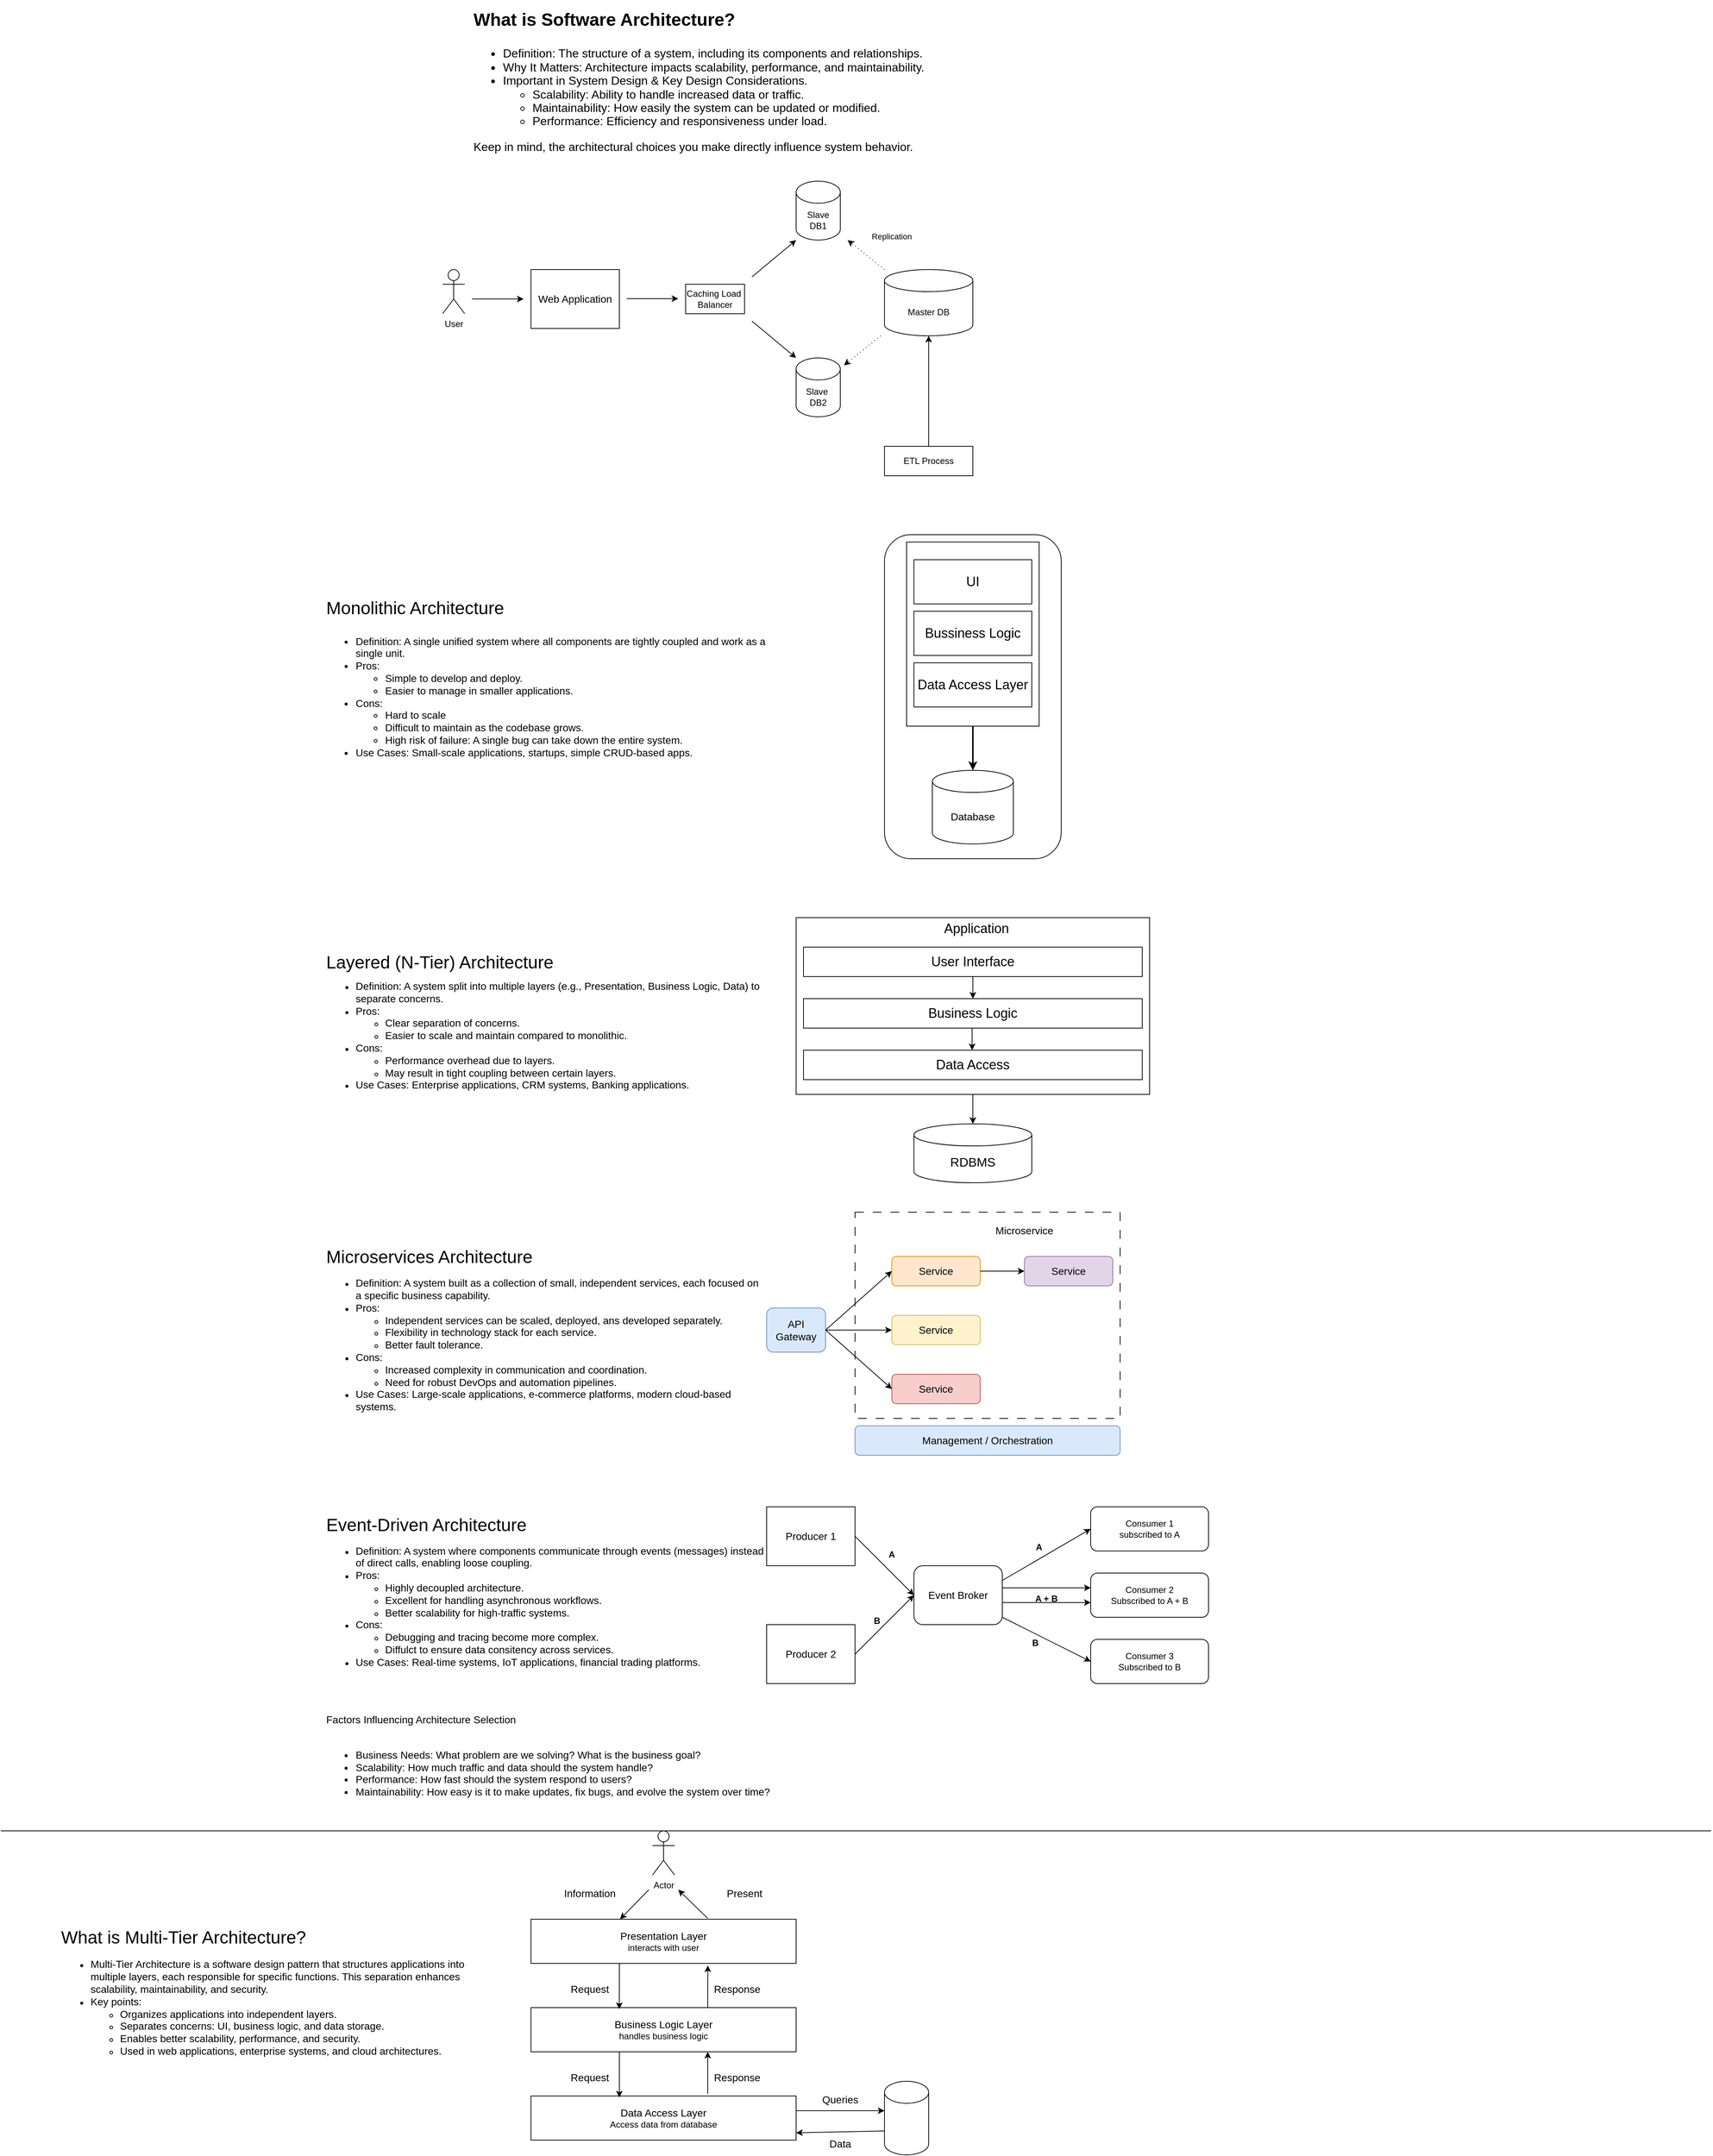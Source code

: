 <mxfile version="28.1.0">
  <diagram name="Page-1" id="RwQK2g2WivvjtjlnBLOp">
    <mxGraphModel dx="1880" dy="570" grid="1" gridSize="10" guides="1" tooltips="1" connect="1" arrows="1" fold="1" page="1" pageScale="1" pageWidth="850" pageHeight="1100" math="0" shadow="0">
      <root>
        <mxCell id="0" />
        <mxCell id="1" parent="0" />
        <mxCell id="CFSbIhuwtXft6gbCC_ix-2" value="&lt;p class=&quot;MsoNormal&quot;&gt;&lt;b&gt;&lt;span style=&quot;font-size:18.0pt;line-height:115%&quot;&gt;What is Software Architecture?&lt;/span&gt;&lt;/b&gt;&lt;/p&gt;" style="text;html=1;align=left;verticalAlign=middle;whiteSpace=wrap;rounded=0;" parent="1" vertex="1">
          <mxGeometry x="-80" y="40" width="920" height="40" as="geometry" />
        </mxCell>
        <mxCell id="CFSbIhuwtXft6gbCC_ix-3" value="&lt;br&gt;&lt;div&gt;&lt;span style=&quot;line-height: 115%; font-size: 16px;&quot;&gt;&lt;div style=&quot;&quot;&gt;&lt;ul&gt;&lt;li&gt;Definition: The structure of a system, including its components and relationships.&lt;/li&gt;&lt;li&gt;Why It Matters: Architecture impacts scalability, performance, and maintainability.&lt;/li&gt;&lt;li&gt;Important in System Design &amp;amp; Key Design Considerations.&lt;/li&gt;&lt;ul&gt;&lt;li&gt;Scalability: Ability to handle increased data or traffic.&lt;/li&gt;&lt;li&gt;Maintainability: How easily the system can be updated or modified.&lt;/li&gt;&lt;li&gt;Performance: Efficiency and responsiveness under load.&lt;/li&gt;&lt;/ul&gt;&lt;/ul&gt;&lt;/div&gt;&lt;div style=&quot;&quot;&gt;Keep in mind, the architectural choices you make directly influence system behavior.&lt;/div&gt;&lt;/span&gt;&lt;/div&gt;" style="text;html=1;align=left;verticalAlign=middle;whiteSpace=wrap;rounded=0;" parent="1" vertex="1">
          <mxGeometry x="-80" y="80" width="880" height="150" as="geometry" />
        </mxCell>
        <mxCell id="CFSbIhuwtXft6gbCC_ix-4" value="User" style="shape=umlActor;verticalLabelPosition=bottom;verticalAlign=top;html=1;outlineConnect=0;" parent="1" vertex="1">
          <mxGeometry x="-120" y="400" width="30" height="60" as="geometry" />
        </mxCell>
        <mxCell id="CFSbIhuwtXft6gbCC_ix-5" value="&lt;font style=&quot;font-size: 14px;&quot;&gt;Web Application&lt;/font&gt;" style="rounded=0;whiteSpace=wrap;html=1;" parent="1" vertex="1">
          <mxGeometry y="400" width="120" height="80" as="geometry" />
        </mxCell>
        <mxCell id="CFSbIhuwtXft6gbCC_ix-6" value="" style="endArrow=classic;html=1;rounded=0;" parent="1" edge="1">
          <mxGeometry width="50" height="50" relative="1" as="geometry">
            <mxPoint x="-80" y="440" as="sourcePoint" />
            <mxPoint x="-10" y="440" as="targetPoint" />
          </mxGeometry>
        </mxCell>
        <mxCell id="CFSbIhuwtXft6gbCC_ix-7" value="Caching Load&amp;nbsp;&lt;div&gt;Balancer&lt;/div&gt;" style="rounded=0;whiteSpace=wrap;html=1;" parent="1" vertex="1">
          <mxGeometry x="210" y="420" width="80" height="40" as="geometry" />
        </mxCell>
        <mxCell id="CFSbIhuwtXft6gbCC_ix-8" value="" style="endArrow=classic;html=1;rounded=0;" parent="1" edge="1">
          <mxGeometry width="50" height="50" relative="1" as="geometry">
            <mxPoint x="130" y="439.5" as="sourcePoint" />
            <mxPoint x="200" y="439.5" as="targetPoint" />
          </mxGeometry>
        </mxCell>
        <mxCell id="CFSbIhuwtXft6gbCC_ix-9" value="Slave&lt;div&gt;&lt;span style=&quot;background-color: transparent; color: light-dark(rgb(0, 0, 0), rgb(255, 255, 255));&quot;&gt;DB1&lt;/span&gt;&lt;/div&gt;" style="shape=cylinder3;whiteSpace=wrap;html=1;boundedLbl=1;backgroundOutline=1;size=15;" parent="1" vertex="1">
          <mxGeometry x="360" y="280" width="60" height="80" as="geometry" />
        </mxCell>
        <mxCell id="CFSbIhuwtXft6gbCC_ix-10" value="Slave&amp;nbsp;&lt;div&gt;DB2&lt;/div&gt;" style="shape=cylinder3;whiteSpace=wrap;html=1;boundedLbl=1;backgroundOutline=1;size=15;" parent="1" vertex="1">
          <mxGeometry x="360" y="520" width="60" height="80" as="geometry" />
        </mxCell>
        <mxCell id="CFSbIhuwtXft6gbCC_ix-11" value="" style="endArrow=classic;html=1;rounded=0;" parent="1" edge="1">
          <mxGeometry width="50" height="50" relative="1" as="geometry">
            <mxPoint x="300" y="410" as="sourcePoint" />
            <mxPoint x="360" y="360" as="targetPoint" />
          </mxGeometry>
        </mxCell>
        <mxCell id="CFSbIhuwtXft6gbCC_ix-12" value="" style="endArrow=classic;html=1;rounded=0;" parent="1" edge="1">
          <mxGeometry width="50" height="50" relative="1" as="geometry">
            <mxPoint x="300" y="470" as="sourcePoint" />
            <mxPoint x="360" y="520" as="targetPoint" />
          </mxGeometry>
        </mxCell>
        <mxCell id="CFSbIhuwtXft6gbCC_ix-13" value="Master DB" style="shape=cylinder3;whiteSpace=wrap;html=1;boundedLbl=1;backgroundOutline=1;size=15;" parent="1" vertex="1">
          <mxGeometry x="480" y="400" width="120" height="90" as="geometry" />
        </mxCell>
        <mxCell id="CFSbIhuwtXft6gbCC_ix-14" value="" style="endArrow=classic;html=1;rounded=0;dashed=1;dashPattern=1 4;" parent="1" edge="1">
          <mxGeometry width="50" height="50" relative="1" as="geometry">
            <mxPoint x="480" y="400" as="sourcePoint" />
            <mxPoint x="430" y="360" as="targetPoint" />
          </mxGeometry>
        </mxCell>
        <mxCell id="CFSbIhuwtXft6gbCC_ix-15" value="&lt;font&gt;Replication&lt;/font&gt;" style="text;html=1;align=center;verticalAlign=middle;whiteSpace=wrap;rounded=0;fontSize=11;" parent="1" vertex="1">
          <mxGeometry x="460" y="340" width="60" height="30" as="geometry" />
        </mxCell>
        <mxCell id="CFSbIhuwtXft6gbCC_ix-16" value="" style="endArrow=classic;html=1;rounded=0;dashed=1;dashPattern=1 4;" parent="1" edge="1">
          <mxGeometry width="50" height="50" relative="1" as="geometry">
            <mxPoint x="475" y="490" as="sourcePoint" />
            <mxPoint x="425" y="530" as="targetPoint" />
          </mxGeometry>
        </mxCell>
        <mxCell id="CFSbIhuwtXft6gbCC_ix-17" value="ETL Process" style="rounded=0;whiteSpace=wrap;html=1;" parent="1" vertex="1">
          <mxGeometry x="480" y="640" width="120" height="40" as="geometry" />
        </mxCell>
        <mxCell id="CFSbIhuwtXft6gbCC_ix-18" value="" style="endArrow=classic;html=1;rounded=0;exitX=0.5;exitY=0;exitDx=0;exitDy=0;entryX=0.5;entryY=1;entryDx=0;entryDy=0;entryPerimeter=0;" parent="1" source="CFSbIhuwtXft6gbCC_ix-17" target="CFSbIhuwtXft6gbCC_ix-13" edge="1">
          <mxGeometry width="50" height="50" relative="1" as="geometry">
            <mxPoint x="550" y="540" as="sourcePoint" />
            <mxPoint x="490" y="605" as="targetPoint" />
          </mxGeometry>
        </mxCell>
        <mxCell id="I4dAItv38hqPVrRyuluG-1" value="&lt;font style=&quot;font-size: 24px;&quot;&gt;Monolithic Architecture&amp;nbsp;&lt;/font&gt;" style="text;html=1;align=left;verticalAlign=middle;whiteSpace=wrap;rounded=0;fontSize=17;" vertex="1" parent="1">
          <mxGeometry x="-280" y="840" width="600" height="40" as="geometry" />
        </mxCell>
        <mxCell id="I4dAItv38hqPVrRyuluG-2" value="&lt;ul&gt;&lt;li&gt;&lt;font&gt;Definition: A single unified system where all components are tightly coupled and work as a single unit.&lt;/font&gt;&lt;/li&gt;&lt;li&gt;&lt;font&gt;Pros:&lt;/font&gt;&lt;/li&gt;&lt;ul&gt;&lt;li&gt;&lt;font&gt;Simple to develop and deploy.&lt;/font&gt;&lt;/li&gt;&lt;li&gt;&lt;font&gt;Easier to manage in smaller applications.&lt;/font&gt;&lt;/li&gt;&lt;/ul&gt;&lt;li&gt;&lt;font&gt;Cons:&lt;/font&gt;&lt;/li&gt;&lt;ul&gt;&lt;li&gt;&lt;font&gt;Hard to scale&lt;/font&gt;&lt;/li&gt;&lt;li&gt;&lt;font&gt;Difficult to maintain as the codebase grows.&lt;/font&gt;&lt;/li&gt;&lt;li&gt;&lt;font&gt;High risk of failure: A single bug can take down the entire system.&lt;/font&gt;&lt;/li&gt;&lt;/ul&gt;&lt;li&gt;&lt;font&gt;Use Cases: Small-scale applications, startups, simple CRUD-based apps.&lt;/font&gt;&lt;/li&gt;&lt;/ul&gt;" style="text;html=1;align=left;verticalAlign=middle;whiteSpace=wrap;rounded=0;fontSize=14;" vertex="1" parent="1">
          <mxGeometry x="-280" y="880" width="600" height="200" as="geometry" />
        </mxCell>
        <mxCell id="I4dAItv38hqPVrRyuluG-3" value="" style="rounded=1;whiteSpace=wrap;html=1;" vertex="1" parent="1">
          <mxGeometry x="480" y="760" width="240" height="440" as="geometry" />
        </mxCell>
        <mxCell id="I4dAItv38hqPVrRyuluG-4" value="&lt;font style=&quot;font-size: 14px;&quot;&gt;Database&lt;/font&gt;" style="shape=cylinder3;whiteSpace=wrap;html=1;boundedLbl=1;backgroundOutline=1;size=15;" vertex="1" parent="1">
          <mxGeometry x="545" y="1080" width="110" height="100" as="geometry" />
        </mxCell>
        <mxCell id="I4dAItv38hqPVrRyuluG-5" value="" style="rounded=0;whiteSpace=wrap;html=1;" vertex="1" parent="1">
          <mxGeometry x="510" y="770" width="180" height="250" as="geometry" />
        </mxCell>
        <mxCell id="I4dAItv38hqPVrRyuluG-6" value="" style="endArrow=classic;html=1;rounded=0;entryX=0.5;entryY=0;entryDx=0;entryDy=0;entryPerimeter=0;strokeWidth=2;" edge="1" parent="1" target="I4dAItv38hqPVrRyuluG-4">
          <mxGeometry width="50" height="50" relative="1" as="geometry">
            <mxPoint x="600" y="1020" as="sourcePoint" />
            <mxPoint x="650" y="970" as="targetPoint" />
          </mxGeometry>
        </mxCell>
        <mxCell id="I4dAItv38hqPVrRyuluG-7" value="&lt;font style=&quot;font-size: 18px;&quot;&gt;UI&lt;/font&gt;" style="rounded=0;whiteSpace=wrap;html=1;" vertex="1" parent="1">
          <mxGeometry x="520" y="794" width="160" height="60" as="geometry" />
        </mxCell>
        <mxCell id="I4dAItv38hqPVrRyuluG-8" value="&lt;font style=&quot;font-size: 18px;&quot;&gt;Bussiness Logic&lt;/font&gt;" style="rounded=0;whiteSpace=wrap;html=1;" vertex="1" parent="1">
          <mxGeometry x="520" y="864" width="160" height="60" as="geometry" />
        </mxCell>
        <mxCell id="I4dAItv38hqPVrRyuluG-9" value="&lt;font style=&quot;font-size: 18px;&quot;&gt;Data Access Layer&lt;/font&gt;" style="rounded=0;whiteSpace=wrap;html=1;" vertex="1" parent="1">
          <mxGeometry x="520" y="934" width="160" height="60" as="geometry" />
        </mxCell>
        <mxCell id="I4dAItv38hqPVrRyuluG-10" value="Layered (N-Tier) Architecture" style="text;whiteSpace=wrap;fontSize=24;" vertex="1" parent="1">
          <mxGeometry x="-280" y="1320" width="600" height="40" as="geometry" />
        </mxCell>
        <mxCell id="I4dAItv38hqPVrRyuluG-11" value="&lt;ul&gt;&lt;li&gt;&lt;font style=&quot;font-size: 14px;&quot;&gt;Definition: A system split into multiple layers (e.g., Presentation, Business Logic, Data) to separate concerns.&lt;/font&gt;&lt;/li&gt;&lt;li&gt;&lt;font style=&quot;font-size: 14px;&quot;&gt;Pros:&lt;/font&gt;&lt;/li&gt;&lt;ul&gt;&lt;li&gt;&lt;font style=&quot;&quot;&gt;&lt;span style=&quot;font-size: 14px;&quot;&gt;Clear separation of concerns.&lt;/span&gt;&lt;/font&gt;&lt;/li&gt;&lt;li&gt;&lt;font style=&quot;&quot;&gt;&lt;span style=&quot;font-size: 14px;&quot;&gt;Easier to scale and maintain compared to monolithic.&lt;/span&gt;&lt;/font&gt;&lt;/li&gt;&lt;/ul&gt;&lt;li&gt;&lt;span style=&quot;font-size: 14px;&quot;&gt;Cons:&lt;/span&gt;&lt;/li&gt;&lt;ul&gt;&lt;li&gt;&lt;span style=&quot;font-size: 14px;&quot;&gt;Performance overhead due to layers.&lt;/span&gt;&lt;/li&gt;&lt;li&gt;&lt;span style=&quot;font-size: 14px;&quot;&gt;May result in tight coupling between certain layers.&lt;/span&gt;&lt;/li&gt;&lt;/ul&gt;&lt;li&gt;&lt;span style=&quot;font-size: 14px;&quot;&gt;Use Cases: Enterprise applications, CRM systems, Banking applications.&lt;/span&gt;&lt;/li&gt;&lt;/ul&gt;" style="text;html=1;align=left;verticalAlign=middle;whiteSpace=wrap;rounded=0;" vertex="1" parent="1">
          <mxGeometry x="-280" y="1360" width="600" height="160" as="geometry" />
        </mxCell>
        <mxCell id="I4dAItv38hqPVrRyuluG-12" value="" style="rounded=0;whiteSpace=wrap;html=1;" vertex="1" parent="1">
          <mxGeometry x="360" y="1280" width="480" height="240" as="geometry" />
        </mxCell>
        <mxCell id="I4dAItv38hqPVrRyuluG-13" value="&lt;font style=&quot;font-size: 18px;&quot;&gt;Application&lt;/font&gt;" style="text;html=1;align=center;verticalAlign=middle;whiteSpace=wrap;rounded=0;" vertex="1" parent="1">
          <mxGeometry x="530" y="1280" width="150" height="30" as="geometry" />
        </mxCell>
        <mxCell id="I4dAItv38hqPVrRyuluG-15" value="&lt;font style=&quot;font-size: 18px;&quot;&gt;User Interface&lt;/font&gt;" style="rounded=0;whiteSpace=wrap;html=1;" vertex="1" parent="1">
          <mxGeometry x="370" y="1320" width="460" height="40" as="geometry" />
        </mxCell>
        <mxCell id="I4dAItv38hqPVrRyuluG-16" value="&lt;font style=&quot;font-size: 18px;&quot;&gt;Business Logic&lt;/font&gt;" style="rounded=0;whiteSpace=wrap;html=1;" vertex="1" parent="1">
          <mxGeometry x="370" y="1390" width="460" height="40" as="geometry" />
        </mxCell>
        <mxCell id="I4dAItv38hqPVrRyuluG-17" value="&lt;font style=&quot;font-size: 18px;&quot;&gt;Data Access&lt;/font&gt;" style="rounded=0;whiteSpace=wrap;html=1;" vertex="1" parent="1">
          <mxGeometry x="370" y="1460" width="460" height="40" as="geometry" />
        </mxCell>
        <mxCell id="I4dAItv38hqPVrRyuluG-18" value="" style="endArrow=classic;html=1;rounded=0;entryX=0.5;entryY=0;entryDx=0;entryDy=0;" edge="1" parent="1" target="I4dAItv38hqPVrRyuluG-16">
          <mxGeometry width="50" height="50" relative="1" as="geometry">
            <mxPoint x="600" y="1360" as="sourcePoint" />
            <mxPoint x="650" y="1310" as="targetPoint" />
          </mxGeometry>
        </mxCell>
        <mxCell id="I4dAItv38hqPVrRyuluG-22" value="" style="endArrow=classic;html=1;rounded=0;entryX=0.5;entryY=0;entryDx=0;entryDy=0;" edge="1" parent="1">
          <mxGeometry width="50" height="50" relative="1" as="geometry">
            <mxPoint x="599" y="1430" as="sourcePoint" />
            <mxPoint x="599" y="1460" as="targetPoint" />
          </mxGeometry>
        </mxCell>
        <mxCell id="I4dAItv38hqPVrRyuluG-23" value="&lt;font style=&quot;font-size: 17px;&quot;&gt;RDBMS&lt;/font&gt;" style="shape=cylinder3;whiteSpace=wrap;html=1;boundedLbl=1;backgroundOutline=1;size=15;" vertex="1" parent="1">
          <mxGeometry x="520" y="1560" width="160" height="80" as="geometry" />
        </mxCell>
        <mxCell id="I4dAItv38hqPVrRyuluG-24" value="" style="endArrow=classic;html=1;rounded=0;entryX=0.5;entryY=0;entryDx=0;entryDy=0;entryPerimeter=0;" edge="1" parent="1" target="I4dAItv38hqPVrRyuluG-23">
          <mxGeometry width="50" height="50" relative="1" as="geometry">
            <mxPoint x="600" y="1520" as="sourcePoint" />
            <mxPoint x="650" y="1470" as="targetPoint" />
          </mxGeometry>
        </mxCell>
        <mxCell id="I4dAItv38hqPVrRyuluG-25" value="Microservices Architecture" style="text;whiteSpace=wrap;fontSize=24;" vertex="1" parent="1">
          <mxGeometry x="-280" y="1720" width="600" height="40" as="geometry" />
        </mxCell>
        <mxCell id="I4dAItv38hqPVrRyuluG-26" value="&lt;ul&gt;&lt;li&gt;&lt;font style=&quot;font-size: 14px;&quot;&gt;Definition: A system built as a collection of small, independent services, each focused on a specific business capability.&lt;/font&gt;&lt;/li&gt;&lt;li&gt;&lt;font style=&quot;font-size: 14px;&quot;&gt;Pros:&lt;/font&gt;&lt;/li&gt;&lt;ul&gt;&lt;li&gt;&lt;font style=&quot;&quot;&gt;&lt;span style=&quot;font-size: 14px;&quot;&gt;Independent services can be scaled, deployed, ans developed separately.&lt;/span&gt;&lt;/font&gt;&lt;/li&gt;&lt;li&gt;&lt;font style=&quot;&quot;&gt;&lt;span style=&quot;font-size: 14px;&quot;&gt;Flexibility in technology stack for each service.&lt;/span&gt;&lt;/font&gt;&lt;/li&gt;&lt;li&gt;&lt;font style=&quot;&quot;&gt;&lt;span style=&quot;font-size: 14px;&quot;&gt;Better fault tolerance.&lt;/span&gt;&lt;/font&gt;&lt;/li&gt;&lt;/ul&gt;&lt;li&gt;&lt;span style=&quot;font-size: 14px;&quot;&gt;Cons:&lt;/span&gt;&lt;/li&gt;&lt;ul&gt;&lt;li&gt;&lt;span style=&quot;font-size: 14px;&quot;&gt;Increased complexity in communication and coordination.&lt;/span&gt;&lt;/li&gt;&lt;li&gt;&lt;span style=&quot;font-size: 14px;&quot;&gt;Need for robust DevOps and automation pipelines.&lt;/span&gt;&lt;/li&gt;&lt;/ul&gt;&lt;li&gt;&lt;span style=&quot;font-size: 14px;&quot;&gt;Use Cases: Large-scale applications, e-commerce platforms, modern cloud-based systems.&lt;/span&gt;&lt;/li&gt;&lt;/ul&gt;" style="text;html=1;align=left;verticalAlign=middle;whiteSpace=wrap;rounded=0;" vertex="1" parent="1">
          <mxGeometry x="-280" y="1760" width="600" height="200" as="geometry" />
        </mxCell>
        <mxCell id="I4dAItv38hqPVrRyuluG-27" value="" style="rounded=0;whiteSpace=wrap;html=1;dashed=1;dashPattern=12 12;" vertex="1" parent="1">
          <mxGeometry x="440" y="1680" width="360" height="280" as="geometry" />
        </mxCell>
        <mxCell id="I4dAItv38hqPVrRyuluG-28" value="&lt;font style=&quot;font-size: 14px;&quot;&gt;Microservice&lt;/font&gt;" style="text;html=1;align=center;verticalAlign=middle;whiteSpace=wrap;rounded=0;" vertex="1" parent="1">
          <mxGeometry x="620" y="1690" width="100" height="30" as="geometry" />
        </mxCell>
        <mxCell id="I4dAItv38hqPVrRyuluG-29" value="&lt;font style=&quot;font-size: 14px;&quot;&gt;API&lt;/font&gt;&lt;div&gt;&lt;font style=&quot;font-size: 14px;&quot;&gt;Gateway&lt;/font&gt;&lt;/div&gt;" style="rounded=1;whiteSpace=wrap;html=1;fillColor=#dae8fc;strokeColor=#6c8ebf;" vertex="1" parent="1">
          <mxGeometry x="320" y="1810" width="80" height="60" as="geometry" />
        </mxCell>
        <mxCell id="I4dAItv38hqPVrRyuluG-30" value="&lt;font style=&quot;font-size: 14px;&quot;&gt;Service&lt;/font&gt;" style="rounded=1;whiteSpace=wrap;html=1;fillColor=#ffe6cc;strokeColor=#d79b00;" vertex="1" parent="1">
          <mxGeometry x="490" y="1740" width="120" height="40" as="geometry" />
        </mxCell>
        <mxCell id="I4dAItv38hqPVrRyuluG-31" value="&lt;font style=&quot;font-size: 14px;&quot;&gt;Service&lt;/font&gt;" style="rounded=1;whiteSpace=wrap;html=1;fillColor=#fff2cc;strokeColor=#d6b656;" vertex="1" parent="1">
          <mxGeometry x="490" y="1820" width="120" height="40" as="geometry" />
        </mxCell>
        <mxCell id="I4dAItv38hqPVrRyuluG-32" value="&lt;font style=&quot;font-size: 14px;&quot;&gt;Service&lt;/font&gt;" style="rounded=1;whiteSpace=wrap;html=1;fillColor=#f8cecc;strokeColor=#b85450;" vertex="1" parent="1">
          <mxGeometry x="490" y="1900" width="120" height="40" as="geometry" />
        </mxCell>
        <mxCell id="I4dAItv38hqPVrRyuluG-33" value="&lt;font style=&quot;font-size: 14px;&quot;&gt;Service&lt;/font&gt;" style="rounded=1;whiteSpace=wrap;html=1;fillColor=#e1d5e7;strokeColor=#9673a6;" vertex="1" parent="1">
          <mxGeometry x="670" y="1740" width="120" height="40" as="geometry" />
        </mxCell>
        <mxCell id="I4dAItv38hqPVrRyuluG-34" value="&lt;font style=&quot;font-size: 14px;&quot;&gt;Management / Orchestration&lt;/font&gt;" style="rounded=1;whiteSpace=wrap;html=1;fillColor=#dae8fc;strokeColor=#6c8ebf;" vertex="1" parent="1">
          <mxGeometry x="440" y="1970" width="360" height="40" as="geometry" />
        </mxCell>
        <mxCell id="I4dAItv38hqPVrRyuluG-35" value="" style="endArrow=classic;html=1;rounded=0;entryX=0;entryY=0.5;entryDx=0;entryDy=0;exitX=1;exitY=0.5;exitDx=0;exitDy=0;" edge="1" parent="1" source="I4dAItv38hqPVrRyuluG-29" target="I4dAItv38hqPVrRyuluG-30">
          <mxGeometry width="50" height="50" relative="1" as="geometry">
            <mxPoint x="400" y="1850" as="sourcePoint" />
            <mxPoint x="450" y="1800" as="targetPoint" />
          </mxGeometry>
        </mxCell>
        <mxCell id="I4dAItv38hqPVrRyuluG-36" value="" style="endArrow=classic;html=1;rounded=0;entryX=0;entryY=0.5;entryDx=0;entryDy=0;exitX=1;exitY=0.5;exitDx=0;exitDy=0;" edge="1" parent="1" source="I4dAItv38hqPVrRyuluG-29" target="I4dAItv38hqPVrRyuluG-31">
          <mxGeometry width="50" height="50" relative="1" as="geometry">
            <mxPoint x="420" y="1880" as="sourcePoint" />
            <mxPoint x="470" y="1830" as="targetPoint" />
          </mxGeometry>
        </mxCell>
        <mxCell id="I4dAItv38hqPVrRyuluG-37" value="" style="endArrow=classic;html=1;rounded=0;exitX=1;exitY=0.5;exitDx=0;exitDy=0;entryX=0;entryY=0.5;entryDx=0;entryDy=0;" edge="1" parent="1" source="I4dAItv38hqPVrRyuluG-29" target="I4dAItv38hqPVrRyuluG-32">
          <mxGeometry width="50" height="50" relative="1" as="geometry">
            <mxPoint x="400" y="1920" as="sourcePoint" />
            <mxPoint x="450" y="1870" as="targetPoint" />
          </mxGeometry>
        </mxCell>
        <mxCell id="I4dAItv38hqPVrRyuluG-38" value="" style="endArrow=classic;html=1;rounded=0;entryX=0;entryY=0.5;entryDx=0;entryDy=0;" edge="1" parent="1" target="I4dAItv38hqPVrRyuluG-33">
          <mxGeometry width="50" height="50" relative="1" as="geometry">
            <mxPoint x="610" y="1760" as="sourcePoint" />
            <mxPoint x="660" y="1710" as="targetPoint" />
          </mxGeometry>
        </mxCell>
        <mxCell id="I4dAItv38hqPVrRyuluG-40" value="&lt;font style=&quot;font-size: 24px;&quot;&gt;Event-Driven Architecture&lt;/font&gt;" style="text;html=1;align=left;verticalAlign=middle;whiteSpace=wrap;rounded=0;" vertex="1" parent="1">
          <mxGeometry x="-280" y="2090" width="600" height="30" as="geometry" />
        </mxCell>
        <mxCell id="I4dAItv38hqPVrRyuluG-41" value="&lt;ul&gt;&lt;li&gt;&lt;font style=&quot;font-size: 14px;&quot;&gt;Definition: A system where components communicate through events (messages) instead of direct calls, enabling loose coupling.&lt;/font&gt;&lt;/li&gt;&lt;li&gt;&lt;span style=&quot;font-size: 14px;&quot;&gt;Pros:&lt;/span&gt;&lt;/li&gt;&lt;ul&gt;&lt;li&gt;&lt;span style=&quot;font-size: 14px;&quot;&gt;Highly decoupled architecture.&lt;/span&gt;&lt;/li&gt;&lt;li&gt;&lt;span style=&quot;font-size: 14px;&quot;&gt;Excellent for handling asynchronous workflows.&lt;/span&gt;&lt;/li&gt;&lt;li&gt;&lt;span style=&quot;font-size: 14px;&quot;&gt;Better scalability for high-traffic systems.&lt;/span&gt;&lt;/li&gt;&lt;/ul&gt;&lt;li&gt;&lt;span style=&quot;font-size: 14px;&quot;&gt;Cons:&lt;/span&gt;&lt;/li&gt;&lt;ul&gt;&lt;li&gt;&lt;span style=&quot;font-size: 14px;&quot;&gt;Debugging and tracing become more complex.&lt;/span&gt;&lt;/li&gt;&lt;li&gt;&lt;span style=&quot;font-size: 14px;&quot;&gt;Diffulct to ensure data consitency across services.&lt;/span&gt;&lt;/li&gt;&lt;/ul&gt;&lt;li&gt;&lt;span style=&quot;font-size: 14px;&quot;&gt;Use Cases: Real-time systems, IoT applications, financial trading platforms.&lt;/span&gt;&lt;/li&gt;&lt;/ul&gt;" style="text;html=1;align=left;verticalAlign=middle;whiteSpace=wrap;rounded=0;" vertex="1" parent="1">
          <mxGeometry x="-280" y="2120" width="600" height="190" as="geometry" />
        </mxCell>
        <mxCell id="I4dAItv38hqPVrRyuluG-42" value="&lt;font style=&quot;font-size: 14px;&quot;&gt;Producer 1&lt;/font&gt;" style="rounded=0;whiteSpace=wrap;html=1;" vertex="1" parent="1">
          <mxGeometry x="320" y="2080" width="120" height="80" as="geometry" />
        </mxCell>
        <mxCell id="I4dAItv38hqPVrRyuluG-43" value="&lt;font style=&quot;font-size: 14px;&quot;&gt;Producer 2&lt;/font&gt;" style="rounded=0;whiteSpace=wrap;html=1;" vertex="1" parent="1">
          <mxGeometry x="320" y="2240" width="120" height="80" as="geometry" />
        </mxCell>
        <mxCell id="I4dAItv38hqPVrRyuluG-44" value="&lt;font style=&quot;font-size: 14px;&quot;&gt;Event Broker&lt;/font&gt;" style="rounded=1;whiteSpace=wrap;html=1;" vertex="1" parent="1">
          <mxGeometry x="520" y="2160" width="120" height="80" as="geometry" />
        </mxCell>
        <mxCell id="I4dAItv38hqPVrRyuluG-45" value="" style="endArrow=classic;html=1;rounded=0;entryX=0;entryY=0.5;entryDx=0;entryDy=0;" edge="1" parent="1" target="I4dAItv38hqPVrRyuluG-44">
          <mxGeometry width="50" height="50" relative="1" as="geometry">
            <mxPoint x="440" y="2120" as="sourcePoint" />
            <mxPoint x="490" y="2070" as="targetPoint" />
          </mxGeometry>
        </mxCell>
        <mxCell id="I4dAItv38hqPVrRyuluG-46" value="" style="endArrow=classic;html=1;rounded=0;entryX=0;entryY=0.5;entryDx=0;entryDy=0;" edge="1" parent="1" target="I4dAItv38hqPVrRyuluG-44">
          <mxGeometry width="50" height="50" relative="1" as="geometry">
            <mxPoint x="440" y="2280" as="sourcePoint" />
            <mxPoint x="490" y="2230" as="targetPoint" />
          </mxGeometry>
        </mxCell>
        <mxCell id="I4dAItv38hqPVrRyuluG-47" value="Consumer 1&lt;br&gt;subscribed to A" style="rounded=1;whiteSpace=wrap;html=1;" vertex="1" parent="1">
          <mxGeometry x="760" y="2080" width="160" height="60" as="geometry" />
        </mxCell>
        <mxCell id="I4dAItv38hqPVrRyuluG-48" value="Consumer 2&lt;br&gt;Subscribed to A + B" style="rounded=1;whiteSpace=wrap;html=1;" vertex="1" parent="1">
          <mxGeometry x="760" y="2170" width="160" height="60" as="geometry" />
        </mxCell>
        <mxCell id="I4dAItv38hqPVrRyuluG-49" value="Consumer 3&lt;br&gt;Subscribed to B" style="rounded=1;whiteSpace=wrap;html=1;" vertex="1" parent="1">
          <mxGeometry x="760" y="2260" width="160" height="60" as="geometry" />
        </mxCell>
        <mxCell id="I4dAItv38hqPVrRyuluG-50" value="&lt;b&gt;A&lt;/b&gt;" style="text;html=1;align=center;verticalAlign=middle;whiteSpace=wrap;rounded=0;" vertex="1" parent="1">
          <mxGeometry x="460" y="2130" width="60" height="30" as="geometry" />
        </mxCell>
        <mxCell id="I4dAItv38hqPVrRyuluG-51" value="&lt;b&gt;B&lt;/b&gt;" style="text;html=1;align=center;verticalAlign=middle;whiteSpace=wrap;rounded=0;" vertex="1" parent="1">
          <mxGeometry x="440" y="2220" width="60" height="30" as="geometry" />
        </mxCell>
        <mxCell id="I4dAItv38hqPVrRyuluG-53" value="" style="endArrow=classic;html=1;rounded=0;entryX=0;entryY=0.5;entryDx=0;entryDy=0;exitX=1;exitY=0.25;exitDx=0;exitDy=0;" edge="1" parent="1" source="I4dAItv38hqPVrRyuluG-44" target="I4dAItv38hqPVrRyuluG-47">
          <mxGeometry width="50" height="50" relative="1" as="geometry">
            <mxPoint x="640" y="2200" as="sourcePoint" />
            <mxPoint x="690" y="2150" as="targetPoint" />
          </mxGeometry>
        </mxCell>
        <mxCell id="I4dAItv38hqPVrRyuluG-54" value="&lt;b&gt;A&lt;/b&gt;" style="text;html=1;align=center;verticalAlign=middle;whiteSpace=wrap;rounded=0;" vertex="1" parent="1">
          <mxGeometry x="660" y="2120" width="60" height="30" as="geometry" />
        </mxCell>
        <mxCell id="I4dAItv38hqPVrRyuluG-55" value="" style="endArrow=classic;html=1;rounded=0;entryX=0;entryY=0.5;entryDx=0;entryDy=0;" edge="1" parent="1">
          <mxGeometry width="50" height="50" relative="1" as="geometry">
            <mxPoint x="640" y="2190" as="sourcePoint" />
            <mxPoint x="760" y="2190" as="targetPoint" />
          </mxGeometry>
        </mxCell>
        <mxCell id="I4dAItv38hqPVrRyuluG-56" value="" style="endArrow=classic;html=1;rounded=0;entryX=0;entryY=0.5;entryDx=0;entryDy=0;" edge="1" parent="1">
          <mxGeometry width="50" height="50" relative="1" as="geometry">
            <mxPoint x="640" y="2210" as="sourcePoint" />
            <mxPoint x="760" y="2210" as="targetPoint" />
          </mxGeometry>
        </mxCell>
        <mxCell id="I4dAItv38hqPVrRyuluG-57" value="" style="endArrow=classic;html=1;rounded=0;entryX=0;entryY=0.5;entryDx=0;entryDy=0;exitX=1;exitY=0.25;exitDx=0;exitDy=0;" edge="1" parent="1" target="I4dAItv38hqPVrRyuluG-49">
          <mxGeometry width="50" height="50" relative="1" as="geometry">
            <mxPoint x="640" y="2230" as="sourcePoint" />
            <mxPoint x="760" y="2160" as="targetPoint" />
          </mxGeometry>
        </mxCell>
        <mxCell id="I4dAItv38hqPVrRyuluG-58" value="&lt;b&gt;B&lt;/b&gt;" style="text;html=1;align=center;verticalAlign=middle;whiteSpace=wrap;rounded=0;" vertex="1" parent="1">
          <mxGeometry x="655" y="2250" width="60" height="30" as="geometry" />
        </mxCell>
        <mxCell id="I4dAItv38hqPVrRyuluG-59" value="&lt;b&gt;A + B&lt;/b&gt;" style="text;html=1;align=center;verticalAlign=middle;whiteSpace=wrap;rounded=0;" vertex="1" parent="1">
          <mxGeometry x="670" y="2190" width="60" height="30" as="geometry" />
        </mxCell>
        <mxCell id="I4dAItv38hqPVrRyuluG-60" value="Factors Influencing Architecture Selection&lt;div&gt;&lt;br&gt;&lt;/div&gt;&lt;div&gt;&lt;ul&gt;&lt;li&gt;Business Needs: What problem are we solving? What is the business goal?&lt;/li&gt;&lt;li&gt;Scalability: How much traffic and data should the system handle?&lt;/li&gt;&lt;li&gt;Performance: How fast should the system respond to users?&lt;/li&gt;&lt;li&gt;Maintainability: How easy is it to make updates, fix bugs, and evolve the system over time?&lt;/li&gt;&lt;/ul&gt;&lt;/div&gt;" style="text;html=1;align=left;verticalAlign=middle;whiteSpace=wrap;rounded=0;fontSize=14;" vertex="1" parent="1">
          <mxGeometry x="-280" y="2370" width="640" height="110" as="geometry" />
        </mxCell>
        <mxCell id="I4dAItv38hqPVrRyuluG-61" value="" style="endArrow=none;html=1;rounded=0;" edge="1" parent="1">
          <mxGeometry width="50" height="50" relative="1" as="geometry">
            <mxPoint x="-720" y="2520" as="sourcePoint" />
            <mxPoint x="1602.4" y="2520" as="targetPoint" />
          </mxGeometry>
        </mxCell>
        <mxCell id="I4dAItv38hqPVrRyuluG-63" value="What is Multi-Tier Architecture?" style="text;html=1;align=left;verticalAlign=middle;whiteSpace=wrap;rounded=0;fontSize=24;" vertex="1" parent="1">
          <mxGeometry x="-640" y="2650" width="560" height="30" as="geometry" />
        </mxCell>
        <mxCell id="I4dAItv38hqPVrRyuluG-64" value="&lt;ul&gt;&lt;li&gt;&lt;span style=&quot;font-size: 14px;&quot;&gt;Multi-Tier Architecture is a software design pattern that structures applications into multiple layers, each responsible for specific functions. This separation enhances scalability,&amp;nbsp;&lt;/span&gt;&lt;font style=&quot;font-size: 14px;&quot;&gt;maintainability, and security.&lt;/font&gt;&lt;/li&gt;&lt;li&gt;&lt;font style=&quot;font-size: 14px;&quot;&gt;Key points:&lt;/font&gt;&lt;/li&gt;&lt;ul&gt;&lt;li&gt;&lt;font style=&quot;&quot;&gt;&lt;span style=&quot;font-size: 14px;&quot;&gt;Organizes applications into independent layers.&lt;/span&gt;&lt;/font&gt;&lt;/li&gt;&lt;li&gt;&lt;font style=&quot;&quot;&gt;&lt;span style=&quot;font-size: 14px;&quot;&gt;Separates concerns: UI, business logic, and data storage.&lt;/span&gt;&lt;/font&gt;&lt;/li&gt;&lt;li&gt;&lt;font style=&quot;&quot;&gt;&lt;span style=&quot;font-size: 14px;&quot;&gt;Enables better scalability, performance, and security.&lt;/span&gt;&lt;/font&gt;&lt;/li&gt;&lt;li&gt;&lt;font style=&quot;&quot;&gt;&lt;span style=&quot;font-size: 14px;&quot;&gt;Used in web applications, enterprise systems, and cloud architectures.&lt;/span&gt;&lt;/font&gt;&lt;/li&gt;&lt;/ul&gt;&lt;/ul&gt;" style="text;html=1;align=left;verticalAlign=middle;whiteSpace=wrap;rounded=0;" vertex="1" parent="1">
          <mxGeometry x="-640" y="2680" width="560" height="160" as="geometry" />
        </mxCell>
        <mxCell id="I4dAItv38hqPVrRyuluG-65" value="Actor" style="shape=umlActor;verticalLabelPosition=bottom;verticalAlign=top;html=1;outlineConnect=0;" vertex="1" parent="1">
          <mxGeometry x="165" y="2520" width="30" height="60" as="geometry" />
        </mxCell>
        <mxCell id="I4dAItv38hqPVrRyuluG-68" value="&lt;font style=&quot;font-size: 14px;&quot;&gt;Presentation Layer&lt;/font&gt;&lt;br&gt;interacts with user" style="rounded=0;whiteSpace=wrap;html=1;" vertex="1" parent="1">
          <mxGeometry y="2640" width="360" height="60" as="geometry" />
        </mxCell>
        <mxCell id="I4dAItv38hqPVrRyuluG-69" value="&lt;font style=&quot;font-size: 14px;&quot;&gt;Business Logic Layer&lt;/font&gt;&lt;div&gt;handles business logic&lt;/div&gt;" style="rounded=0;whiteSpace=wrap;html=1;" vertex="1" parent="1">
          <mxGeometry y="2760" width="360" height="60" as="geometry" />
        </mxCell>
        <mxCell id="I4dAItv38hqPVrRyuluG-70" value="&lt;font style=&quot;font-size: 14px;&quot;&gt;Data Access Layer&lt;/font&gt;&lt;div&gt;Access data from database&lt;/div&gt;" style="rounded=0;whiteSpace=wrap;html=1;" vertex="1" parent="1">
          <mxGeometry y="2880" width="360" height="60" as="geometry" />
        </mxCell>
        <mxCell id="I4dAItv38hqPVrRyuluG-71" value="" style="shape=cylinder3;whiteSpace=wrap;html=1;boundedLbl=1;backgroundOutline=1;size=15;" vertex="1" parent="1">
          <mxGeometry x="480" y="2860" width="60" height="100" as="geometry" />
        </mxCell>
        <mxCell id="I4dAItv38hqPVrRyuluG-72" value="" style="endArrow=classic;html=1;rounded=0;" edge="1" parent="1">
          <mxGeometry width="50" height="50" relative="1" as="geometry">
            <mxPoint x="160" y="2600" as="sourcePoint" />
            <mxPoint x="121" y="2640" as="targetPoint" />
          </mxGeometry>
        </mxCell>
        <mxCell id="I4dAItv38hqPVrRyuluG-73" value="" style="endArrow=classic;html=1;rounded=0;" edge="1" parent="1">
          <mxGeometry width="50" height="50" relative="1" as="geometry">
            <mxPoint x="240" y="2638.8" as="sourcePoint" />
            <mxPoint x="200" y="2600" as="targetPoint" />
          </mxGeometry>
        </mxCell>
        <mxCell id="I4dAItv38hqPVrRyuluG-74" value="" style="endArrow=classic;html=1;rounded=0;entryX=0.333;entryY=0.033;entryDx=0;entryDy=0;entryPerimeter=0;" edge="1" parent="1" target="I4dAItv38hqPVrRyuluG-69">
          <mxGeometry width="50" height="50" relative="1" as="geometry">
            <mxPoint x="120" y="2700" as="sourcePoint" />
            <mxPoint x="170" y="2650" as="targetPoint" />
          </mxGeometry>
        </mxCell>
        <mxCell id="I4dAItv38hqPVrRyuluG-75" value="" style="endArrow=classic;html=1;rounded=0;entryX=0.667;entryY=1.047;entryDx=0;entryDy=0;entryPerimeter=0;" edge="1" parent="1" target="I4dAItv38hqPVrRyuluG-68">
          <mxGeometry width="50" height="50" relative="1" as="geometry">
            <mxPoint x="240" y="2760" as="sourcePoint" />
            <mxPoint x="239.04" y="2818.02" as="targetPoint" />
          </mxGeometry>
        </mxCell>
        <mxCell id="I4dAItv38hqPVrRyuluG-76" value="" style="endArrow=classic;html=1;rounded=0;entryX=0.333;entryY=0.033;entryDx=0;entryDy=0;entryPerimeter=0;" edge="1" parent="1">
          <mxGeometry width="50" height="50" relative="1" as="geometry">
            <mxPoint x="120" y="2820" as="sourcePoint" />
            <mxPoint x="120" y="2882" as="targetPoint" />
          </mxGeometry>
        </mxCell>
        <mxCell id="I4dAItv38hqPVrRyuluG-77" value="" style="endArrow=classic;html=1;rounded=0;entryX=0.667;entryY=1.047;entryDx=0;entryDy=0;entryPerimeter=0;" edge="1" parent="1">
          <mxGeometry width="50" height="50" relative="1" as="geometry">
            <mxPoint x="240" y="2877" as="sourcePoint" />
            <mxPoint x="240" y="2820" as="targetPoint" />
          </mxGeometry>
        </mxCell>
        <mxCell id="I4dAItv38hqPVrRyuluG-78" value="" style="endArrow=classic;html=1;rounded=0;" edge="1" parent="1">
          <mxGeometry width="50" height="50" relative="1" as="geometry">
            <mxPoint x="360" y="2900" as="sourcePoint" />
            <mxPoint x="480" y="2900" as="targetPoint" />
          </mxGeometry>
        </mxCell>
        <mxCell id="I4dAItv38hqPVrRyuluG-79" value="" style="endArrow=classic;html=1;rounded=0;entryX=1.009;entryY=0.647;entryDx=0;entryDy=0;entryPerimeter=0;exitX=0;exitY=0;exitDx=0;exitDy=67.5;exitPerimeter=0;" edge="1" parent="1" source="I4dAItv38hqPVrRyuluG-71">
          <mxGeometry width="50" height="50" relative="1" as="geometry">
            <mxPoint x="476.76" y="2931.18" as="sourcePoint" />
            <mxPoint x="360.0" y="2930" as="targetPoint" />
          </mxGeometry>
        </mxCell>
        <mxCell id="I4dAItv38hqPVrRyuluG-80" value="&lt;font style=&quot;font-size: 14px;&quot;&gt;Queries&lt;/font&gt;" style="text;html=1;align=center;verticalAlign=middle;whiteSpace=wrap;rounded=0;" vertex="1" parent="1">
          <mxGeometry x="390" y="2870" width="60" height="30" as="geometry" />
        </mxCell>
        <mxCell id="I4dAItv38hqPVrRyuluG-81" value="&lt;font style=&quot;font-size: 14px;&quot;&gt;Data&lt;/font&gt;" style="text;html=1;align=center;verticalAlign=middle;whiteSpace=wrap;rounded=0;" vertex="1" parent="1">
          <mxGeometry x="390" y="2930" width="60" height="30" as="geometry" />
        </mxCell>
        <mxCell id="I4dAItv38hqPVrRyuluG-82" value="&lt;font style=&quot;font-size: 14px;&quot;&gt;Request&lt;/font&gt;" style="text;html=1;align=center;verticalAlign=middle;whiteSpace=wrap;rounded=0;" vertex="1" parent="1">
          <mxGeometry x="50" y="2720" width="60" height="30" as="geometry" />
        </mxCell>
        <mxCell id="I4dAItv38hqPVrRyuluG-83" value="&lt;font style=&quot;font-size: 14px;&quot;&gt;Response&lt;/font&gt;" style="text;html=1;align=center;verticalAlign=middle;whiteSpace=wrap;rounded=0;" vertex="1" parent="1">
          <mxGeometry x="250" y="2720" width="60" height="30" as="geometry" />
        </mxCell>
        <mxCell id="I4dAItv38hqPVrRyuluG-84" value="&lt;font style=&quot;font-size: 14px;&quot;&gt;Request&lt;/font&gt;" style="text;html=1;align=center;verticalAlign=middle;whiteSpace=wrap;rounded=0;" vertex="1" parent="1">
          <mxGeometry x="50" y="2840" width="60" height="30" as="geometry" />
        </mxCell>
        <mxCell id="I4dAItv38hqPVrRyuluG-85" value="&lt;font style=&quot;font-size: 14px;&quot;&gt;Response&lt;/font&gt;" style="text;html=1;align=center;verticalAlign=middle;whiteSpace=wrap;rounded=0;" vertex="1" parent="1">
          <mxGeometry x="250" y="2840" width="60" height="30" as="geometry" />
        </mxCell>
        <mxCell id="I4dAItv38hqPVrRyuluG-86" value="&lt;font style=&quot;font-size: 14px;&quot;&gt;Information&lt;/font&gt;" style="text;html=1;align=center;verticalAlign=middle;whiteSpace=wrap;rounded=0;" vertex="1" parent="1">
          <mxGeometry x="50" y="2590" width="60" height="30" as="geometry" />
        </mxCell>
        <mxCell id="I4dAItv38hqPVrRyuluG-87" value="&lt;font style=&quot;font-size: 14px;&quot;&gt;Present&lt;/font&gt;" style="text;html=1;align=center;verticalAlign=middle;whiteSpace=wrap;rounded=0;" vertex="1" parent="1">
          <mxGeometry x="260" y="2590" width="60" height="30" as="geometry" />
        </mxCell>
      </root>
    </mxGraphModel>
  </diagram>
</mxfile>
